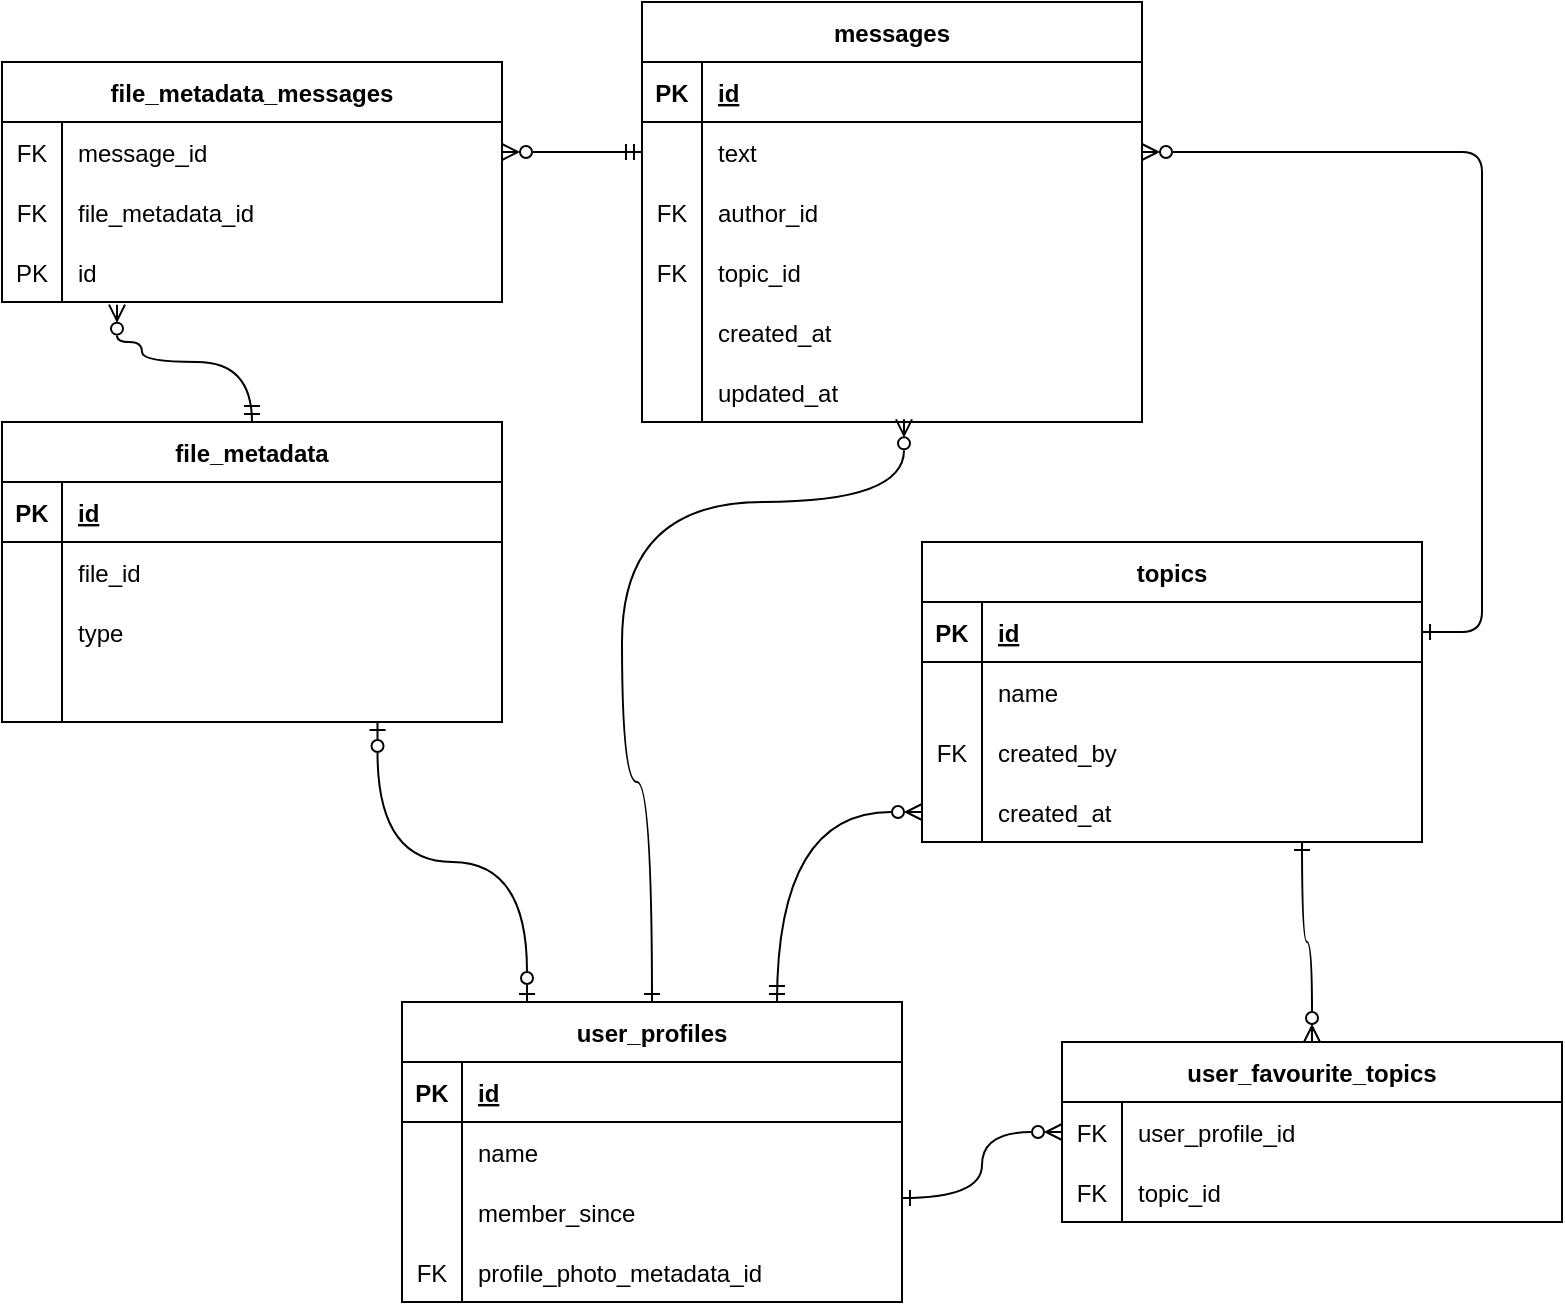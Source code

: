 <mxfile version="24.7.13">
  <diagram id="R2lEEEUBdFMjLlhIrx00" name="Page-1">
    <mxGraphModel dx="1500" dy="746" grid="1" gridSize="10" guides="1" tooltips="1" connect="1" arrows="1" fold="1" page="1" pageScale="1" pageWidth="3300" pageHeight="4681" math="0" shadow="0" extFonts="Permanent Marker^https://fonts.googleapis.com/css?family=Permanent+Marker">
      <root>
        <mxCell id="0" />
        <mxCell id="1" parent="0" />
        <mxCell id="C-vyLk0tnHw3VtMMgP7b-2" value="topics" style="shape=table;startSize=30;container=1;collapsible=1;childLayout=tableLayout;fixedRows=1;rowLines=0;fontStyle=1;align=center;resizeLast=1;" parent="1" vertex="1">
          <mxGeometry x="1000" y="640" width="250" height="150" as="geometry" />
        </mxCell>
        <mxCell id="C-vyLk0tnHw3VtMMgP7b-3" value="" style="shape=partialRectangle;collapsible=0;dropTarget=0;pointerEvents=0;fillColor=none;points=[[0,0.5],[1,0.5]];portConstraint=eastwest;top=0;left=0;right=0;bottom=1;" parent="C-vyLk0tnHw3VtMMgP7b-2" vertex="1">
          <mxGeometry y="30" width="250" height="30" as="geometry" />
        </mxCell>
        <mxCell id="C-vyLk0tnHw3VtMMgP7b-4" value="PK" style="shape=partialRectangle;overflow=hidden;connectable=0;fillColor=none;top=0;left=0;bottom=0;right=0;fontStyle=1;" parent="C-vyLk0tnHw3VtMMgP7b-3" vertex="1">
          <mxGeometry width="30" height="30" as="geometry">
            <mxRectangle width="30" height="30" as="alternateBounds" />
          </mxGeometry>
        </mxCell>
        <mxCell id="C-vyLk0tnHw3VtMMgP7b-5" value="id" style="shape=partialRectangle;overflow=hidden;connectable=0;fillColor=none;top=0;left=0;bottom=0;right=0;align=left;spacingLeft=6;fontStyle=5;" parent="C-vyLk0tnHw3VtMMgP7b-3" vertex="1">
          <mxGeometry x="30" width="220" height="30" as="geometry">
            <mxRectangle width="220" height="30" as="alternateBounds" />
          </mxGeometry>
        </mxCell>
        <mxCell id="C-vyLk0tnHw3VtMMgP7b-6" value="" style="shape=partialRectangle;collapsible=0;dropTarget=0;pointerEvents=0;fillColor=none;points=[[0,0.5],[1,0.5]];portConstraint=eastwest;top=0;left=0;right=0;bottom=0;" parent="C-vyLk0tnHw3VtMMgP7b-2" vertex="1">
          <mxGeometry y="60" width="250" height="30" as="geometry" />
        </mxCell>
        <mxCell id="C-vyLk0tnHw3VtMMgP7b-7" value="" style="shape=partialRectangle;overflow=hidden;connectable=0;fillColor=none;top=0;left=0;bottom=0;right=0;" parent="C-vyLk0tnHw3VtMMgP7b-6" vertex="1">
          <mxGeometry width="30" height="30" as="geometry">
            <mxRectangle width="30" height="30" as="alternateBounds" />
          </mxGeometry>
        </mxCell>
        <mxCell id="C-vyLk0tnHw3VtMMgP7b-8" value="name" style="shape=partialRectangle;overflow=hidden;connectable=0;fillColor=none;top=0;left=0;bottom=0;right=0;align=left;spacingLeft=6;" parent="C-vyLk0tnHw3VtMMgP7b-6" vertex="1">
          <mxGeometry x="30" width="220" height="30" as="geometry">
            <mxRectangle width="220" height="30" as="alternateBounds" />
          </mxGeometry>
        </mxCell>
        <mxCell id="blBndvZOQQZKsG8sbdZq-38" style="shape=partialRectangle;collapsible=0;dropTarget=0;pointerEvents=0;fillColor=none;points=[[0,0.5],[1,0.5]];portConstraint=eastwest;top=0;left=0;right=0;bottom=0;" vertex="1" parent="C-vyLk0tnHw3VtMMgP7b-2">
          <mxGeometry y="90" width="250" height="30" as="geometry" />
        </mxCell>
        <mxCell id="blBndvZOQQZKsG8sbdZq-39" value="FK" style="shape=partialRectangle;overflow=hidden;connectable=0;fillColor=none;top=0;left=0;bottom=0;right=0;" vertex="1" parent="blBndvZOQQZKsG8sbdZq-38">
          <mxGeometry width="30" height="30" as="geometry">
            <mxRectangle width="30" height="30" as="alternateBounds" />
          </mxGeometry>
        </mxCell>
        <mxCell id="blBndvZOQQZKsG8sbdZq-40" value="created_by" style="shape=partialRectangle;overflow=hidden;connectable=0;fillColor=none;top=0;left=0;bottom=0;right=0;align=left;spacingLeft=6;" vertex="1" parent="blBndvZOQQZKsG8sbdZq-38">
          <mxGeometry x="30" width="220" height="30" as="geometry">
            <mxRectangle width="220" height="30" as="alternateBounds" />
          </mxGeometry>
        </mxCell>
        <mxCell id="-HFd7ye4Xrsbe5nb8Q9w-70" style="shape=partialRectangle;collapsible=0;dropTarget=0;pointerEvents=0;fillColor=none;points=[[0,0.5],[1,0.5]];portConstraint=eastwest;top=0;left=0;right=0;bottom=0;" parent="C-vyLk0tnHw3VtMMgP7b-2" vertex="1">
          <mxGeometry y="120" width="250" height="30" as="geometry" />
        </mxCell>
        <mxCell id="-HFd7ye4Xrsbe5nb8Q9w-71" style="shape=partialRectangle;overflow=hidden;connectable=0;fillColor=none;top=0;left=0;bottom=0;right=0;" parent="-HFd7ye4Xrsbe5nb8Q9w-70" vertex="1">
          <mxGeometry width="30" height="30" as="geometry">
            <mxRectangle width="30" height="30" as="alternateBounds" />
          </mxGeometry>
        </mxCell>
        <mxCell id="-HFd7ye4Xrsbe5nb8Q9w-72" value="created_at" style="shape=partialRectangle;overflow=hidden;connectable=0;fillColor=none;top=0;left=0;bottom=0;right=0;align=left;spacingLeft=6;" parent="-HFd7ye4Xrsbe5nb8Q9w-70" vertex="1">
          <mxGeometry x="30" width="220" height="30" as="geometry">
            <mxRectangle width="220" height="30" as="alternateBounds" />
          </mxGeometry>
        </mxCell>
        <mxCell id="C-vyLk0tnHw3VtMMgP7b-13" value="messages" style="shape=table;startSize=30;container=1;collapsible=1;childLayout=tableLayout;fixedRows=1;rowLines=0;fontStyle=1;align=center;resizeLast=1;" parent="1" vertex="1">
          <mxGeometry x="860" y="370" width="250" height="210" as="geometry" />
        </mxCell>
        <mxCell id="C-vyLk0tnHw3VtMMgP7b-14" value="" style="shape=partialRectangle;collapsible=0;dropTarget=0;pointerEvents=0;fillColor=none;points=[[0,0.5],[1,0.5]];portConstraint=eastwest;top=0;left=0;right=0;bottom=1;" parent="C-vyLk0tnHw3VtMMgP7b-13" vertex="1">
          <mxGeometry y="30" width="250" height="30" as="geometry" />
        </mxCell>
        <mxCell id="C-vyLk0tnHw3VtMMgP7b-15" value="PK" style="shape=partialRectangle;overflow=hidden;connectable=0;fillColor=none;top=0;left=0;bottom=0;right=0;fontStyle=1;" parent="C-vyLk0tnHw3VtMMgP7b-14" vertex="1">
          <mxGeometry width="30" height="30" as="geometry">
            <mxRectangle width="30" height="30" as="alternateBounds" />
          </mxGeometry>
        </mxCell>
        <mxCell id="C-vyLk0tnHw3VtMMgP7b-16" value="id" style="shape=partialRectangle;overflow=hidden;connectable=0;fillColor=none;top=0;left=0;bottom=0;right=0;align=left;spacingLeft=6;fontStyle=5;" parent="C-vyLk0tnHw3VtMMgP7b-14" vertex="1">
          <mxGeometry x="30" width="220" height="30" as="geometry">
            <mxRectangle width="220" height="30" as="alternateBounds" />
          </mxGeometry>
        </mxCell>
        <mxCell id="C-vyLk0tnHw3VtMMgP7b-17" value="" style="shape=partialRectangle;collapsible=0;dropTarget=0;pointerEvents=0;fillColor=none;points=[[0,0.5],[1,0.5]];portConstraint=eastwest;top=0;left=0;right=0;bottom=0;" parent="C-vyLk0tnHw3VtMMgP7b-13" vertex="1">
          <mxGeometry y="60" width="250" height="30" as="geometry" />
        </mxCell>
        <mxCell id="C-vyLk0tnHw3VtMMgP7b-18" value="" style="shape=partialRectangle;overflow=hidden;connectable=0;fillColor=none;top=0;left=0;bottom=0;right=0;" parent="C-vyLk0tnHw3VtMMgP7b-17" vertex="1">
          <mxGeometry width="30" height="30" as="geometry">
            <mxRectangle width="30" height="30" as="alternateBounds" />
          </mxGeometry>
        </mxCell>
        <mxCell id="C-vyLk0tnHw3VtMMgP7b-19" value="text" style="shape=partialRectangle;overflow=hidden;connectable=0;fillColor=none;top=0;left=0;bottom=0;right=0;align=left;spacingLeft=6;" parent="C-vyLk0tnHw3VtMMgP7b-17" vertex="1">
          <mxGeometry x="30" width="220" height="30" as="geometry">
            <mxRectangle width="220" height="30" as="alternateBounds" />
          </mxGeometry>
        </mxCell>
        <mxCell id="-HFd7ye4Xrsbe5nb8Q9w-61" style="shape=partialRectangle;collapsible=0;dropTarget=0;pointerEvents=0;fillColor=none;points=[[0,0.5],[1,0.5]];portConstraint=eastwest;top=0;left=0;right=0;bottom=0;" parent="C-vyLk0tnHw3VtMMgP7b-13" vertex="1">
          <mxGeometry y="90" width="250" height="30" as="geometry" />
        </mxCell>
        <mxCell id="-HFd7ye4Xrsbe5nb8Q9w-62" value="FK" style="shape=partialRectangle;overflow=hidden;connectable=0;fillColor=none;top=0;left=0;bottom=0;right=0;" parent="-HFd7ye4Xrsbe5nb8Q9w-61" vertex="1">
          <mxGeometry width="30" height="30" as="geometry">
            <mxRectangle width="30" height="30" as="alternateBounds" />
          </mxGeometry>
        </mxCell>
        <mxCell id="-HFd7ye4Xrsbe5nb8Q9w-63" value="author_id" style="shape=partialRectangle;overflow=hidden;connectable=0;fillColor=none;top=0;left=0;bottom=0;right=0;align=left;spacingLeft=6;" parent="-HFd7ye4Xrsbe5nb8Q9w-61" vertex="1">
          <mxGeometry x="30" width="220" height="30" as="geometry">
            <mxRectangle width="220" height="30" as="alternateBounds" />
          </mxGeometry>
        </mxCell>
        <mxCell id="-HFd7ye4Xrsbe5nb8Q9w-64" style="shape=partialRectangle;collapsible=0;dropTarget=0;pointerEvents=0;fillColor=none;points=[[0,0.5],[1,0.5]];portConstraint=eastwest;top=0;left=0;right=0;bottom=0;" parent="C-vyLk0tnHw3VtMMgP7b-13" vertex="1">
          <mxGeometry y="120" width="250" height="30" as="geometry" />
        </mxCell>
        <mxCell id="-HFd7ye4Xrsbe5nb8Q9w-65" value="FK" style="shape=partialRectangle;overflow=hidden;connectable=0;fillColor=none;top=0;left=0;bottom=0;right=0;" parent="-HFd7ye4Xrsbe5nb8Q9w-64" vertex="1">
          <mxGeometry width="30" height="30" as="geometry">
            <mxRectangle width="30" height="30" as="alternateBounds" />
          </mxGeometry>
        </mxCell>
        <mxCell id="-HFd7ye4Xrsbe5nb8Q9w-66" value="topic_id" style="shape=partialRectangle;overflow=hidden;connectable=0;fillColor=none;top=0;left=0;bottom=0;right=0;align=left;spacingLeft=6;" parent="-HFd7ye4Xrsbe5nb8Q9w-64" vertex="1">
          <mxGeometry x="30" width="220" height="30" as="geometry">
            <mxRectangle width="220" height="30" as="alternateBounds" />
          </mxGeometry>
        </mxCell>
        <mxCell id="2AGEGQUQndmkBpZUd6RG-4" style="shape=partialRectangle;collapsible=0;dropTarget=0;pointerEvents=0;fillColor=none;points=[[0,0.5],[1,0.5]];portConstraint=eastwest;top=0;left=0;right=0;bottom=0;" parent="C-vyLk0tnHw3VtMMgP7b-13" vertex="1">
          <mxGeometry y="150" width="250" height="30" as="geometry" />
        </mxCell>
        <mxCell id="2AGEGQUQndmkBpZUd6RG-5" style="shape=partialRectangle;overflow=hidden;connectable=0;fillColor=none;top=0;left=0;bottom=0;right=0;" parent="2AGEGQUQndmkBpZUd6RG-4" vertex="1">
          <mxGeometry width="30" height="30" as="geometry">
            <mxRectangle width="30" height="30" as="alternateBounds" />
          </mxGeometry>
        </mxCell>
        <mxCell id="2AGEGQUQndmkBpZUd6RG-6" value="created_at" style="shape=partialRectangle;overflow=hidden;connectable=0;fillColor=none;top=0;left=0;bottom=0;right=0;align=left;spacingLeft=6;" parent="2AGEGQUQndmkBpZUd6RG-4" vertex="1">
          <mxGeometry x="30" width="220" height="30" as="geometry">
            <mxRectangle width="220" height="30" as="alternateBounds" />
          </mxGeometry>
        </mxCell>
        <mxCell id="2AGEGQUQndmkBpZUd6RG-1" style="shape=partialRectangle;collapsible=0;dropTarget=0;pointerEvents=0;fillColor=none;points=[[0,0.5],[1,0.5]];portConstraint=eastwest;top=0;left=0;right=0;bottom=0;" parent="C-vyLk0tnHw3VtMMgP7b-13" vertex="1">
          <mxGeometry y="180" width="250" height="30" as="geometry" />
        </mxCell>
        <mxCell id="2AGEGQUQndmkBpZUd6RG-2" style="shape=partialRectangle;overflow=hidden;connectable=0;fillColor=none;top=0;left=0;bottom=0;right=0;" parent="2AGEGQUQndmkBpZUd6RG-1" vertex="1">
          <mxGeometry width="30" height="30" as="geometry">
            <mxRectangle width="30" height="30" as="alternateBounds" />
          </mxGeometry>
        </mxCell>
        <mxCell id="2AGEGQUQndmkBpZUd6RG-3" value="updated_at" style="shape=partialRectangle;overflow=hidden;connectable=0;fillColor=none;top=0;left=0;bottom=0;right=0;align=left;spacingLeft=6;" parent="2AGEGQUQndmkBpZUd6RG-1" vertex="1">
          <mxGeometry x="30" width="220" height="30" as="geometry">
            <mxRectangle width="220" height="30" as="alternateBounds" />
          </mxGeometry>
        </mxCell>
        <mxCell id="C-vyLk0tnHw3VtMMgP7b-12" value="" style="edgeStyle=entityRelationEdgeStyle;endArrow=ERone;startArrow=ERzeroToMany;endFill=0;startFill=0;" parent="1" source="C-vyLk0tnHw3VtMMgP7b-17" target="C-vyLk0tnHw3VtMMgP7b-3" edge="1">
          <mxGeometry width="100" height="100" relative="1" as="geometry">
            <mxPoint x="890" y="340" as="sourcePoint" />
            <mxPoint x="830" y="315" as="targetPoint" />
          </mxGeometry>
        </mxCell>
        <mxCell id="-HFd7ye4Xrsbe5nb8Q9w-12" value="file_metadata" style="shape=table;startSize=30;container=1;collapsible=1;childLayout=tableLayout;fixedRows=1;rowLines=0;fontStyle=1;align=center;resizeLast=1;" parent="1" vertex="1">
          <mxGeometry x="540" y="580" width="250" height="150" as="geometry" />
        </mxCell>
        <mxCell id="-HFd7ye4Xrsbe5nb8Q9w-13" value="" style="shape=partialRectangle;collapsible=0;dropTarget=0;pointerEvents=0;fillColor=none;points=[[0,0.5],[1,0.5]];portConstraint=eastwest;top=0;left=0;right=0;bottom=1;" parent="-HFd7ye4Xrsbe5nb8Q9w-12" vertex="1">
          <mxGeometry y="30" width="250" height="30" as="geometry" />
        </mxCell>
        <mxCell id="-HFd7ye4Xrsbe5nb8Q9w-14" value="PK" style="shape=partialRectangle;overflow=hidden;connectable=0;fillColor=none;top=0;left=0;bottom=0;right=0;fontStyle=1;" parent="-HFd7ye4Xrsbe5nb8Q9w-13" vertex="1">
          <mxGeometry width="30" height="30" as="geometry">
            <mxRectangle width="30" height="30" as="alternateBounds" />
          </mxGeometry>
        </mxCell>
        <mxCell id="-HFd7ye4Xrsbe5nb8Q9w-15" value="id" style="shape=partialRectangle;overflow=hidden;connectable=0;fillColor=none;top=0;left=0;bottom=0;right=0;align=left;spacingLeft=6;fontStyle=5;" parent="-HFd7ye4Xrsbe5nb8Q9w-13" vertex="1">
          <mxGeometry x="30" width="220" height="30" as="geometry">
            <mxRectangle width="220" height="30" as="alternateBounds" />
          </mxGeometry>
        </mxCell>
        <mxCell id="-HFd7ye4Xrsbe5nb8Q9w-16" value="" style="shape=partialRectangle;collapsible=0;dropTarget=0;pointerEvents=0;fillColor=none;points=[[0,0.5],[1,0.5]];portConstraint=eastwest;top=0;left=0;right=0;bottom=0;" parent="-HFd7ye4Xrsbe5nb8Q9w-12" vertex="1">
          <mxGeometry y="60" width="250" height="30" as="geometry" />
        </mxCell>
        <mxCell id="-HFd7ye4Xrsbe5nb8Q9w-17" value="" style="shape=partialRectangle;overflow=hidden;connectable=0;fillColor=none;top=0;left=0;bottom=0;right=0;" parent="-HFd7ye4Xrsbe5nb8Q9w-16" vertex="1">
          <mxGeometry width="30" height="30" as="geometry">
            <mxRectangle width="30" height="30" as="alternateBounds" />
          </mxGeometry>
        </mxCell>
        <mxCell id="-HFd7ye4Xrsbe5nb8Q9w-18" value="file_id" style="shape=partialRectangle;overflow=hidden;connectable=0;fillColor=none;top=0;left=0;bottom=0;right=0;align=left;spacingLeft=6;" parent="-HFd7ye4Xrsbe5nb8Q9w-16" vertex="1">
          <mxGeometry x="30" width="220" height="30" as="geometry">
            <mxRectangle width="220" height="30" as="alternateBounds" />
          </mxGeometry>
        </mxCell>
        <mxCell id="-HFd7ye4Xrsbe5nb8Q9w-19" value="" style="shape=partialRectangle;collapsible=0;dropTarget=0;pointerEvents=0;fillColor=none;points=[[0,0.5],[1,0.5]];portConstraint=eastwest;top=0;left=0;right=0;bottom=0;" parent="-HFd7ye4Xrsbe5nb8Q9w-12" vertex="1">
          <mxGeometry y="90" width="250" height="30" as="geometry" />
        </mxCell>
        <mxCell id="-HFd7ye4Xrsbe5nb8Q9w-20" value="" style="shape=partialRectangle;overflow=hidden;connectable=0;fillColor=none;top=0;left=0;bottom=0;right=0;" parent="-HFd7ye4Xrsbe5nb8Q9w-19" vertex="1">
          <mxGeometry width="30" height="30" as="geometry">
            <mxRectangle width="30" height="30" as="alternateBounds" />
          </mxGeometry>
        </mxCell>
        <mxCell id="-HFd7ye4Xrsbe5nb8Q9w-21" value="type" style="shape=partialRectangle;overflow=hidden;connectable=0;fillColor=none;top=0;left=0;bottom=0;right=0;align=left;spacingLeft=6;" parent="-HFd7ye4Xrsbe5nb8Q9w-19" vertex="1">
          <mxGeometry x="30" width="220" height="30" as="geometry">
            <mxRectangle width="220" height="30" as="alternateBounds" />
          </mxGeometry>
        </mxCell>
        <mxCell id="-HFd7ye4Xrsbe5nb8Q9w-22" style="shape=partialRectangle;collapsible=0;dropTarget=0;pointerEvents=0;fillColor=none;points=[[0,0.5],[1,0.5]];portConstraint=eastwest;top=0;left=0;right=0;bottom=0;" parent="-HFd7ye4Xrsbe5nb8Q9w-12" vertex="1">
          <mxGeometry y="120" width="250" height="30" as="geometry" />
        </mxCell>
        <mxCell id="-HFd7ye4Xrsbe5nb8Q9w-23" style="shape=partialRectangle;overflow=hidden;connectable=0;fillColor=none;top=0;left=0;bottom=0;right=0;" parent="-HFd7ye4Xrsbe5nb8Q9w-22" vertex="1">
          <mxGeometry width="30" height="30" as="geometry">
            <mxRectangle width="30" height="30" as="alternateBounds" />
          </mxGeometry>
        </mxCell>
        <mxCell id="-HFd7ye4Xrsbe5nb8Q9w-24" value="" style="shape=partialRectangle;overflow=hidden;connectable=0;fillColor=none;top=0;left=0;bottom=0;right=0;align=left;spacingLeft=6;" parent="-HFd7ye4Xrsbe5nb8Q9w-22" vertex="1">
          <mxGeometry x="30" width="220" height="30" as="geometry">
            <mxRectangle width="220" height="30" as="alternateBounds" />
          </mxGeometry>
        </mxCell>
        <mxCell id="-HFd7ye4Xrsbe5nb8Q9w-49" value="" style="fontSize=12;html=1;endArrow=ERzeroToMany;startArrow=ERone;rounded=0;exitX=1;exitY=0.267;exitDx=0;exitDy=0;startFill=0;endFill=0;movable=1;resizable=1;rotatable=1;deletable=1;editable=1;locked=0;connectable=1;edgeStyle=orthogonalEdgeStyle;curved=1;entryX=0;entryY=0.5;entryDx=0;entryDy=0;exitPerimeter=0;" parent="1" source="2AGEGQUQndmkBpZUd6RG-17" target="blBndvZOQQZKsG8sbdZq-5" edge="1">
          <mxGeometry width="100" height="100" relative="1" as="geometry">
            <mxPoint x="1250" y="777" as="sourcePoint" />
            <mxPoint x="1160" y="740" as="targetPoint" />
          </mxGeometry>
        </mxCell>
        <mxCell id="-HFd7ye4Xrsbe5nb8Q9w-50" value="" style="fontSize=12;html=1;endArrow=ERzeroToOne;startArrow=ERzeroToOne;rounded=0;exitX=0.751;exitY=1;exitDx=0;exitDy=0;startFill=0;endFill=0;movable=1;resizable=1;rotatable=1;deletable=1;editable=1;locked=0;connectable=1;edgeStyle=orthogonalEdgeStyle;curved=1;exitPerimeter=0;entryX=0.25;entryY=0;entryDx=0;entryDy=0;" parent="1" source="-HFd7ye4Xrsbe5nb8Q9w-22" target="2AGEGQUQndmkBpZUd6RG-10" edge="1">
          <mxGeometry width="100" height="100" relative="1" as="geometry">
            <mxPoint x="750" y="644.5" as="sourcePoint" />
            <mxPoint x="1000" y="867.0" as="targetPoint" />
          </mxGeometry>
        </mxCell>
        <mxCell id="-HFd7ye4Xrsbe5nb8Q9w-51" value="" style="fontSize=12;html=1;endArrow=ERzeroToMany;startArrow=ERone;rounded=0;exitX=0.5;exitY=0;exitDx=0;exitDy=0;startFill=0;endFill=0;movable=1;resizable=1;rotatable=1;deletable=1;editable=1;locked=0;connectable=1;edgeStyle=orthogonalEdgeStyle;curved=1;entryX=0.524;entryY=0.956;entryDx=0;entryDy=0;entryPerimeter=0;" parent="1" source="2AGEGQUQndmkBpZUd6RG-10" target="2AGEGQUQndmkBpZUd6RG-1" edge="1">
          <mxGeometry width="100" height="100" relative="1" as="geometry">
            <mxPoint x="1125" y="732" as="sourcePoint" />
            <mxPoint x="1010" y="565" as="targetPoint" />
            <Array as="points">
              <mxPoint x="850" y="760" />
              <mxPoint x="850" y="620" />
              <mxPoint x="991" y="620" />
            </Array>
          </mxGeometry>
        </mxCell>
        <mxCell id="2AGEGQUQndmkBpZUd6RG-10" value="user_profiles" style="shape=table;startSize=30;container=1;collapsible=1;childLayout=tableLayout;fixedRows=1;rowLines=0;fontStyle=1;align=center;resizeLast=1;" parent="1" vertex="1">
          <mxGeometry x="740" y="870" width="250" height="150" as="geometry" />
        </mxCell>
        <mxCell id="2AGEGQUQndmkBpZUd6RG-11" value="" style="shape=partialRectangle;collapsible=0;dropTarget=0;pointerEvents=0;fillColor=none;points=[[0,0.5],[1,0.5]];portConstraint=eastwest;top=0;left=0;right=0;bottom=1;" parent="2AGEGQUQndmkBpZUd6RG-10" vertex="1">
          <mxGeometry y="30" width="250" height="30" as="geometry" />
        </mxCell>
        <mxCell id="2AGEGQUQndmkBpZUd6RG-12" value="PK" style="shape=partialRectangle;overflow=hidden;connectable=0;fillColor=none;top=0;left=0;bottom=0;right=0;fontStyle=1;" parent="2AGEGQUQndmkBpZUd6RG-11" vertex="1">
          <mxGeometry width="30" height="30" as="geometry">
            <mxRectangle width="30" height="30" as="alternateBounds" />
          </mxGeometry>
        </mxCell>
        <mxCell id="2AGEGQUQndmkBpZUd6RG-13" value="id" style="shape=partialRectangle;overflow=hidden;connectable=0;fillColor=none;top=0;left=0;bottom=0;right=0;align=left;spacingLeft=6;fontStyle=5;" parent="2AGEGQUQndmkBpZUd6RG-11" vertex="1">
          <mxGeometry x="30" width="220" height="30" as="geometry">
            <mxRectangle width="220" height="30" as="alternateBounds" />
          </mxGeometry>
        </mxCell>
        <mxCell id="2AGEGQUQndmkBpZUd6RG-14" value="" style="shape=partialRectangle;collapsible=0;dropTarget=0;pointerEvents=0;fillColor=none;points=[[0,0.5],[1,0.5]];portConstraint=eastwest;top=0;left=0;right=0;bottom=0;" parent="2AGEGQUQndmkBpZUd6RG-10" vertex="1">
          <mxGeometry y="60" width="250" height="30" as="geometry" />
        </mxCell>
        <mxCell id="2AGEGQUQndmkBpZUd6RG-15" value="" style="shape=partialRectangle;overflow=hidden;connectable=0;fillColor=none;top=0;left=0;bottom=0;right=0;" parent="2AGEGQUQndmkBpZUd6RG-14" vertex="1">
          <mxGeometry width="30" height="30" as="geometry">
            <mxRectangle width="30" height="30" as="alternateBounds" />
          </mxGeometry>
        </mxCell>
        <mxCell id="2AGEGQUQndmkBpZUd6RG-16" value="name" style="shape=partialRectangle;overflow=hidden;connectable=0;fillColor=none;top=0;left=0;bottom=0;right=0;align=left;spacingLeft=6;" parent="2AGEGQUQndmkBpZUd6RG-14" vertex="1">
          <mxGeometry x="30" width="220" height="30" as="geometry">
            <mxRectangle width="220" height="30" as="alternateBounds" />
          </mxGeometry>
        </mxCell>
        <mxCell id="2AGEGQUQndmkBpZUd6RG-17" value="" style="shape=partialRectangle;collapsible=0;dropTarget=0;pointerEvents=0;fillColor=none;points=[[0,0.5],[1,0.5]];portConstraint=eastwest;top=0;left=0;right=0;bottom=0;" parent="2AGEGQUQndmkBpZUd6RG-10" vertex="1">
          <mxGeometry y="90" width="250" height="30" as="geometry" />
        </mxCell>
        <mxCell id="2AGEGQUQndmkBpZUd6RG-18" value="" style="shape=partialRectangle;overflow=hidden;connectable=0;fillColor=none;top=0;left=0;bottom=0;right=0;" parent="2AGEGQUQndmkBpZUd6RG-17" vertex="1">
          <mxGeometry width="30" height="30" as="geometry">
            <mxRectangle width="30" height="30" as="alternateBounds" />
          </mxGeometry>
        </mxCell>
        <mxCell id="2AGEGQUQndmkBpZUd6RG-19" value="member_since" style="shape=partialRectangle;overflow=hidden;connectable=0;fillColor=none;top=0;left=0;bottom=0;right=0;align=left;spacingLeft=6;" parent="2AGEGQUQndmkBpZUd6RG-17" vertex="1">
          <mxGeometry x="30" width="220" height="30" as="geometry">
            <mxRectangle width="220" height="30" as="alternateBounds" />
          </mxGeometry>
        </mxCell>
        <mxCell id="2AGEGQUQndmkBpZUd6RG-20" style="shape=partialRectangle;collapsible=0;dropTarget=0;pointerEvents=0;fillColor=none;points=[[0,0.5],[1,0.5]];portConstraint=eastwest;top=0;left=0;right=0;bottom=0;" parent="2AGEGQUQndmkBpZUd6RG-10" vertex="1">
          <mxGeometry y="120" width="250" height="30" as="geometry" />
        </mxCell>
        <mxCell id="2AGEGQUQndmkBpZUd6RG-21" value="FK" style="shape=partialRectangle;overflow=hidden;connectable=0;fillColor=none;top=0;left=0;bottom=0;right=0;" parent="2AGEGQUQndmkBpZUd6RG-20" vertex="1">
          <mxGeometry width="30" height="30" as="geometry">
            <mxRectangle width="30" height="30" as="alternateBounds" />
          </mxGeometry>
        </mxCell>
        <mxCell id="2AGEGQUQndmkBpZUd6RG-22" value="profile_photo_metadata_id" style="shape=partialRectangle;overflow=hidden;connectable=0;fillColor=none;top=0;left=0;bottom=0;right=0;align=left;spacingLeft=6;" parent="2AGEGQUQndmkBpZUd6RG-20" vertex="1">
          <mxGeometry x="30" width="220" height="30" as="geometry">
            <mxRectangle width="220" height="30" as="alternateBounds" />
          </mxGeometry>
        </mxCell>
        <mxCell id="blBndvZOQQZKsG8sbdZq-1" value="user_favourite_topics" style="shape=table;startSize=30;container=1;collapsible=1;childLayout=tableLayout;fixedRows=1;rowLines=0;fontStyle=1;align=center;resizeLast=1;" vertex="1" parent="1">
          <mxGeometry x="1070" y="890" width="250" height="90" as="geometry" />
        </mxCell>
        <mxCell id="blBndvZOQQZKsG8sbdZq-5" value="" style="shape=partialRectangle;collapsible=0;dropTarget=0;pointerEvents=0;fillColor=none;points=[[0,0.5],[1,0.5]];portConstraint=eastwest;top=0;left=0;right=0;bottom=0;" vertex="1" parent="blBndvZOQQZKsG8sbdZq-1">
          <mxGeometry y="30" width="250" height="30" as="geometry" />
        </mxCell>
        <mxCell id="blBndvZOQQZKsG8sbdZq-6" value="FK" style="shape=partialRectangle;overflow=hidden;connectable=0;fillColor=none;top=0;left=0;bottom=0;right=0;" vertex="1" parent="blBndvZOQQZKsG8sbdZq-5">
          <mxGeometry width="30" height="30" as="geometry">
            <mxRectangle width="30" height="30" as="alternateBounds" />
          </mxGeometry>
        </mxCell>
        <mxCell id="blBndvZOQQZKsG8sbdZq-7" value="user_profile_id" style="shape=partialRectangle;overflow=hidden;connectable=0;fillColor=none;top=0;left=0;bottom=0;right=0;align=left;spacingLeft=6;" vertex="1" parent="blBndvZOQQZKsG8sbdZq-5">
          <mxGeometry x="30" width="220" height="30" as="geometry">
            <mxRectangle width="220" height="30" as="alternateBounds" />
          </mxGeometry>
        </mxCell>
        <mxCell id="blBndvZOQQZKsG8sbdZq-8" value="" style="shape=partialRectangle;collapsible=0;dropTarget=0;pointerEvents=0;fillColor=none;points=[[0,0.5],[1,0.5]];portConstraint=eastwest;top=0;left=0;right=0;bottom=0;" vertex="1" parent="blBndvZOQQZKsG8sbdZq-1">
          <mxGeometry y="60" width="250" height="30" as="geometry" />
        </mxCell>
        <mxCell id="blBndvZOQQZKsG8sbdZq-9" value="FK" style="shape=partialRectangle;overflow=hidden;connectable=0;fillColor=none;top=0;left=0;bottom=0;right=0;" vertex="1" parent="blBndvZOQQZKsG8sbdZq-8">
          <mxGeometry width="30" height="30" as="geometry">
            <mxRectangle width="30" height="30" as="alternateBounds" />
          </mxGeometry>
        </mxCell>
        <mxCell id="blBndvZOQQZKsG8sbdZq-10" value="topic_id" style="shape=partialRectangle;overflow=hidden;connectable=0;fillColor=none;top=0;left=0;bottom=0;right=0;align=left;spacingLeft=6;" vertex="1" parent="blBndvZOQQZKsG8sbdZq-8">
          <mxGeometry x="30" width="220" height="30" as="geometry">
            <mxRectangle width="220" height="30" as="alternateBounds" />
          </mxGeometry>
        </mxCell>
        <mxCell id="blBndvZOQQZKsG8sbdZq-15" value="" style="fontSize=12;html=1;endArrow=ERone;startArrow=ERzeroToMany;rounded=0;startFill=0;endFill=0;movable=1;resizable=1;rotatable=1;deletable=1;editable=1;locked=0;connectable=1;edgeStyle=orthogonalEdgeStyle;curved=1;entryX=0.76;entryY=1;entryDx=0;entryDy=0;entryPerimeter=0;" edge="1" parent="1" source="blBndvZOQQZKsG8sbdZq-1" target="-HFd7ye4Xrsbe5nb8Q9w-70">
          <mxGeometry width="100" height="100" relative="1" as="geometry">
            <mxPoint x="1100" y="853" as="sourcePoint" />
            <mxPoint x="1200" y="840" as="targetPoint" />
          </mxGeometry>
        </mxCell>
        <mxCell id="blBndvZOQQZKsG8sbdZq-16" value="file_metadata_messages" style="shape=table;startSize=30;container=1;collapsible=1;childLayout=tableLayout;fixedRows=1;rowLines=0;fontStyle=1;align=center;resizeLast=1;" vertex="1" parent="1">
          <mxGeometry x="540" y="400" width="250" height="120" as="geometry" />
        </mxCell>
        <mxCell id="blBndvZOQQZKsG8sbdZq-20" value="" style="shape=partialRectangle;collapsible=0;dropTarget=0;pointerEvents=0;fillColor=none;points=[[0,0.5],[1,0.5]];portConstraint=eastwest;top=0;left=0;right=0;bottom=0;" vertex="1" parent="blBndvZOQQZKsG8sbdZq-16">
          <mxGeometry y="30" width="250" height="30" as="geometry" />
        </mxCell>
        <mxCell id="blBndvZOQQZKsG8sbdZq-21" value="FK" style="shape=partialRectangle;overflow=hidden;connectable=0;fillColor=none;top=0;left=0;bottom=0;right=0;" vertex="1" parent="blBndvZOQQZKsG8sbdZq-20">
          <mxGeometry width="30" height="30" as="geometry">
            <mxRectangle width="30" height="30" as="alternateBounds" />
          </mxGeometry>
        </mxCell>
        <mxCell id="blBndvZOQQZKsG8sbdZq-22" value="message_id" style="shape=partialRectangle;overflow=hidden;connectable=0;fillColor=none;top=0;left=0;bottom=0;right=0;align=left;spacingLeft=6;" vertex="1" parent="blBndvZOQQZKsG8sbdZq-20">
          <mxGeometry x="30" width="220" height="30" as="geometry">
            <mxRectangle width="220" height="30" as="alternateBounds" />
          </mxGeometry>
        </mxCell>
        <mxCell id="blBndvZOQQZKsG8sbdZq-23" style="shape=partialRectangle;collapsible=0;dropTarget=0;pointerEvents=0;fillColor=none;points=[[0,0.5],[1,0.5]];portConstraint=eastwest;top=0;left=0;right=0;bottom=0;" vertex="1" parent="blBndvZOQQZKsG8sbdZq-16">
          <mxGeometry y="60" width="250" height="30" as="geometry" />
        </mxCell>
        <mxCell id="blBndvZOQQZKsG8sbdZq-24" value="FK" style="shape=partialRectangle;overflow=hidden;connectable=0;fillColor=none;top=0;left=0;bottom=0;right=0;" vertex="1" parent="blBndvZOQQZKsG8sbdZq-23">
          <mxGeometry width="30" height="30" as="geometry">
            <mxRectangle width="30" height="30" as="alternateBounds" />
          </mxGeometry>
        </mxCell>
        <mxCell id="blBndvZOQQZKsG8sbdZq-25" value="file_metadata_id" style="shape=partialRectangle;overflow=hidden;connectable=0;fillColor=none;top=0;left=0;bottom=0;right=0;align=left;spacingLeft=6;" vertex="1" parent="blBndvZOQQZKsG8sbdZq-23">
          <mxGeometry x="30" width="220" height="30" as="geometry">
            <mxRectangle width="220" height="30" as="alternateBounds" />
          </mxGeometry>
        </mxCell>
        <mxCell id="blBndvZOQQZKsG8sbdZq-42" style="shape=partialRectangle;collapsible=0;dropTarget=0;pointerEvents=0;fillColor=none;points=[[0,0.5],[1,0.5]];portConstraint=eastwest;top=0;left=0;right=0;bottom=0;" vertex="1" parent="blBndvZOQQZKsG8sbdZq-16">
          <mxGeometry y="90" width="250" height="30" as="geometry" />
        </mxCell>
        <mxCell id="blBndvZOQQZKsG8sbdZq-43" value="PK" style="shape=partialRectangle;overflow=hidden;connectable=0;fillColor=none;top=0;left=0;bottom=0;right=0;" vertex="1" parent="blBndvZOQQZKsG8sbdZq-42">
          <mxGeometry width="30" height="30" as="geometry">
            <mxRectangle width="30" height="30" as="alternateBounds" />
          </mxGeometry>
        </mxCell>
        <mxCell id="blBndvZOQQZKsG8sbdZq-44" value="id" style="shape=partialRectangle;overflow=hidden;connectable=0;fillColor=none;top=0;left=0;bottom=0;right=0;align=left;spacingLeft=6;" vertex="1" parent="blBndvZOQQZKsG8sbdZq-42">
          <mxGeometry x="30" width="220" height="30" as="geometry">
            <mxRectangle width="220" height="30" as="alternateBounds" />
          </mxGeometry>
        </mxCell>
        <mxCell id="blBndvZOQQZKsG8sbdZq-35" value="" style="fontSize=12;html=1;endArrow=ERmandOne;startArrow=ERzeroToMany;rounded=0;entryX=0;entryY=0.5;entryDx=0;entryDy=0;startFill=0;endFill=0;movable=1;resizable=1;rotatable=1;deletable=1;editable=1;locked=0;connectable=1;edgeStyle=orthogonalEdgeStyle;curved=1;" edge="1" parent="1" source="blBndvZOQQZKsG8sbdZq-20" target="C-vyLk0tnHw3VtMMgP7b-17">
          <mxGeometry width="100" height="100" relative="1" as="geometry">
            <mxPoint x="850" y="335" as="sourcePoint" />
            <mxPoint x="1025" y="240" as="targetPoint" />
          </mxGeometry>
        </mxCell>
        <mxCell id="blBndvZOQQZKsG8sbdZq-37" value="" style="fontSize=12;html=1;endArrow=ERmandOne;startArrow=ERzeroToMany;rounded=0;startFill=0;endFill=0;movable=1;resizable=1;rotatable=1;deletable=1;editable=1;locked=0;connectable=1;edgeStyle=orthogonalEdgeStyle;curved=1;exitX=0.23;exitY=1.044;exitDx=0;exitDy=0;exitPerimeter=0;" edge="1" parent="1" source="blBndvZOQQZKsG8sbdZq-42" target="-HFd7ye4Xrsbe5nb8Q9w-12">
          <mxGeometry width="100" height="100" relative="1" as="geometry">
            <mxPoint x="610" y="510" as="sourcePoint" />
            <mxPoint x="680" y="510" as="targetPoint" />
            <Array as="points">
              <mxPoint x="598" y="540" />
              <mxPoint x="610" y="540" />
              <mxPoint x="610" y="550" />
              <mxPoint x="665" y="550" />
            </Array>
          </mxGeometry>
        </mxCell>
        <mxCell id="blBndvZOQQZKsG8sbdZq-41" value="" style="fontSize=12;html=1;endArrow=ERzeroToMany;startArrow=ERmandOne;rounded=0;exitX=0.75;exitY=0;exitDx=0;exitDy=0;startFill=0;endFill=0;movable=1;resizable=1;rotatable=1;deletable=1;editable=1;locked=0;connectable=1;edgeStyle=orthogonalEdgeStyle;curved=1;entryX=0;entryY=0.5;entryDx=0;entryDy=0;" edge="1" parent="1" source="2AGEGQUQndmkBpZUd6RG-10" target="-HFd7ye4Xrsbe5nb8Q9w-70">
          <mxGeometry width="100" height="100" relative="1" as="geometry">
            <mxPoint x="909.43" y="823" as="sourcePoint" />
            <mxPoint x="989.43" y="790" as="targetPoint" />
          </mxGeometry>
        </mxCell>
      </root>
    </mxGraphModel>
  </diagram>
</mxfile>
